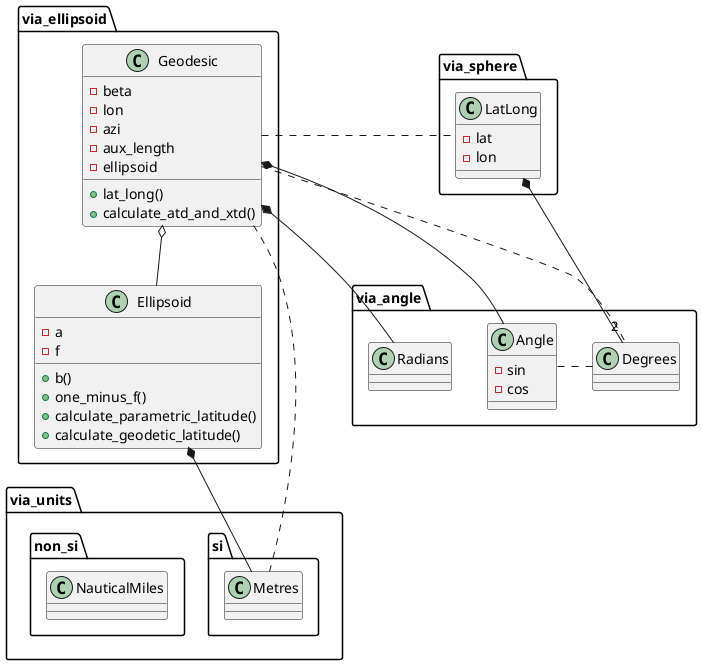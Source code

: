 @startuml

'Copyright (c) 2024 Via Technology Ltd. All Rights Reserved.

' title Ellipsoid Class Diagram

set namespaceSeparator ::

    namespace via_ellipsoid {

        class Geodesic {
            - beta
            - lon
            - azi
            - aux_length
            - ellipsoid
            + lat_long()
            + calculate_atd_and_xtd()
        }

        class Ellipsoid {
            - a
            - f
            + b()
            + one_minus_f()
            + calculate_parametric_latitude()
            + calculate_geodetic_latitude()
        }

        Geodesic o-- Ellipsoid
    }

    namespace via_sphere {
        class LatLong {
            - lat
            - lon
        }
    }

    namespace via_angle {
        
        class Angle {
            - sin
            - cos
        }

        Angle . Degrees
        ' Angle .. Radians
    }

    namespace via_units {
        namespace si {
            class Metres {

            }
        }
        namespace non_si {
            class NauticalMiles {

            }
        }
    }

    via_ellipsoid::Geodesic . via_sphere::LatLong
    via_ellipsoid::Geodesic *-- via_angle::Angle
    via_ellipsoid::Geodesic .. via_angle::Degrees
    via_ellipsoid::Geodesic *-- via_angle::Radians
    via_ellipsoid::Geodesic .. via_units::si::Metres
    via_ellipsoid::Ellipsoid *--via_units::si::Metres
    via_sphere::LatLong *-- "2" via_angle::Degrees
@enduml

